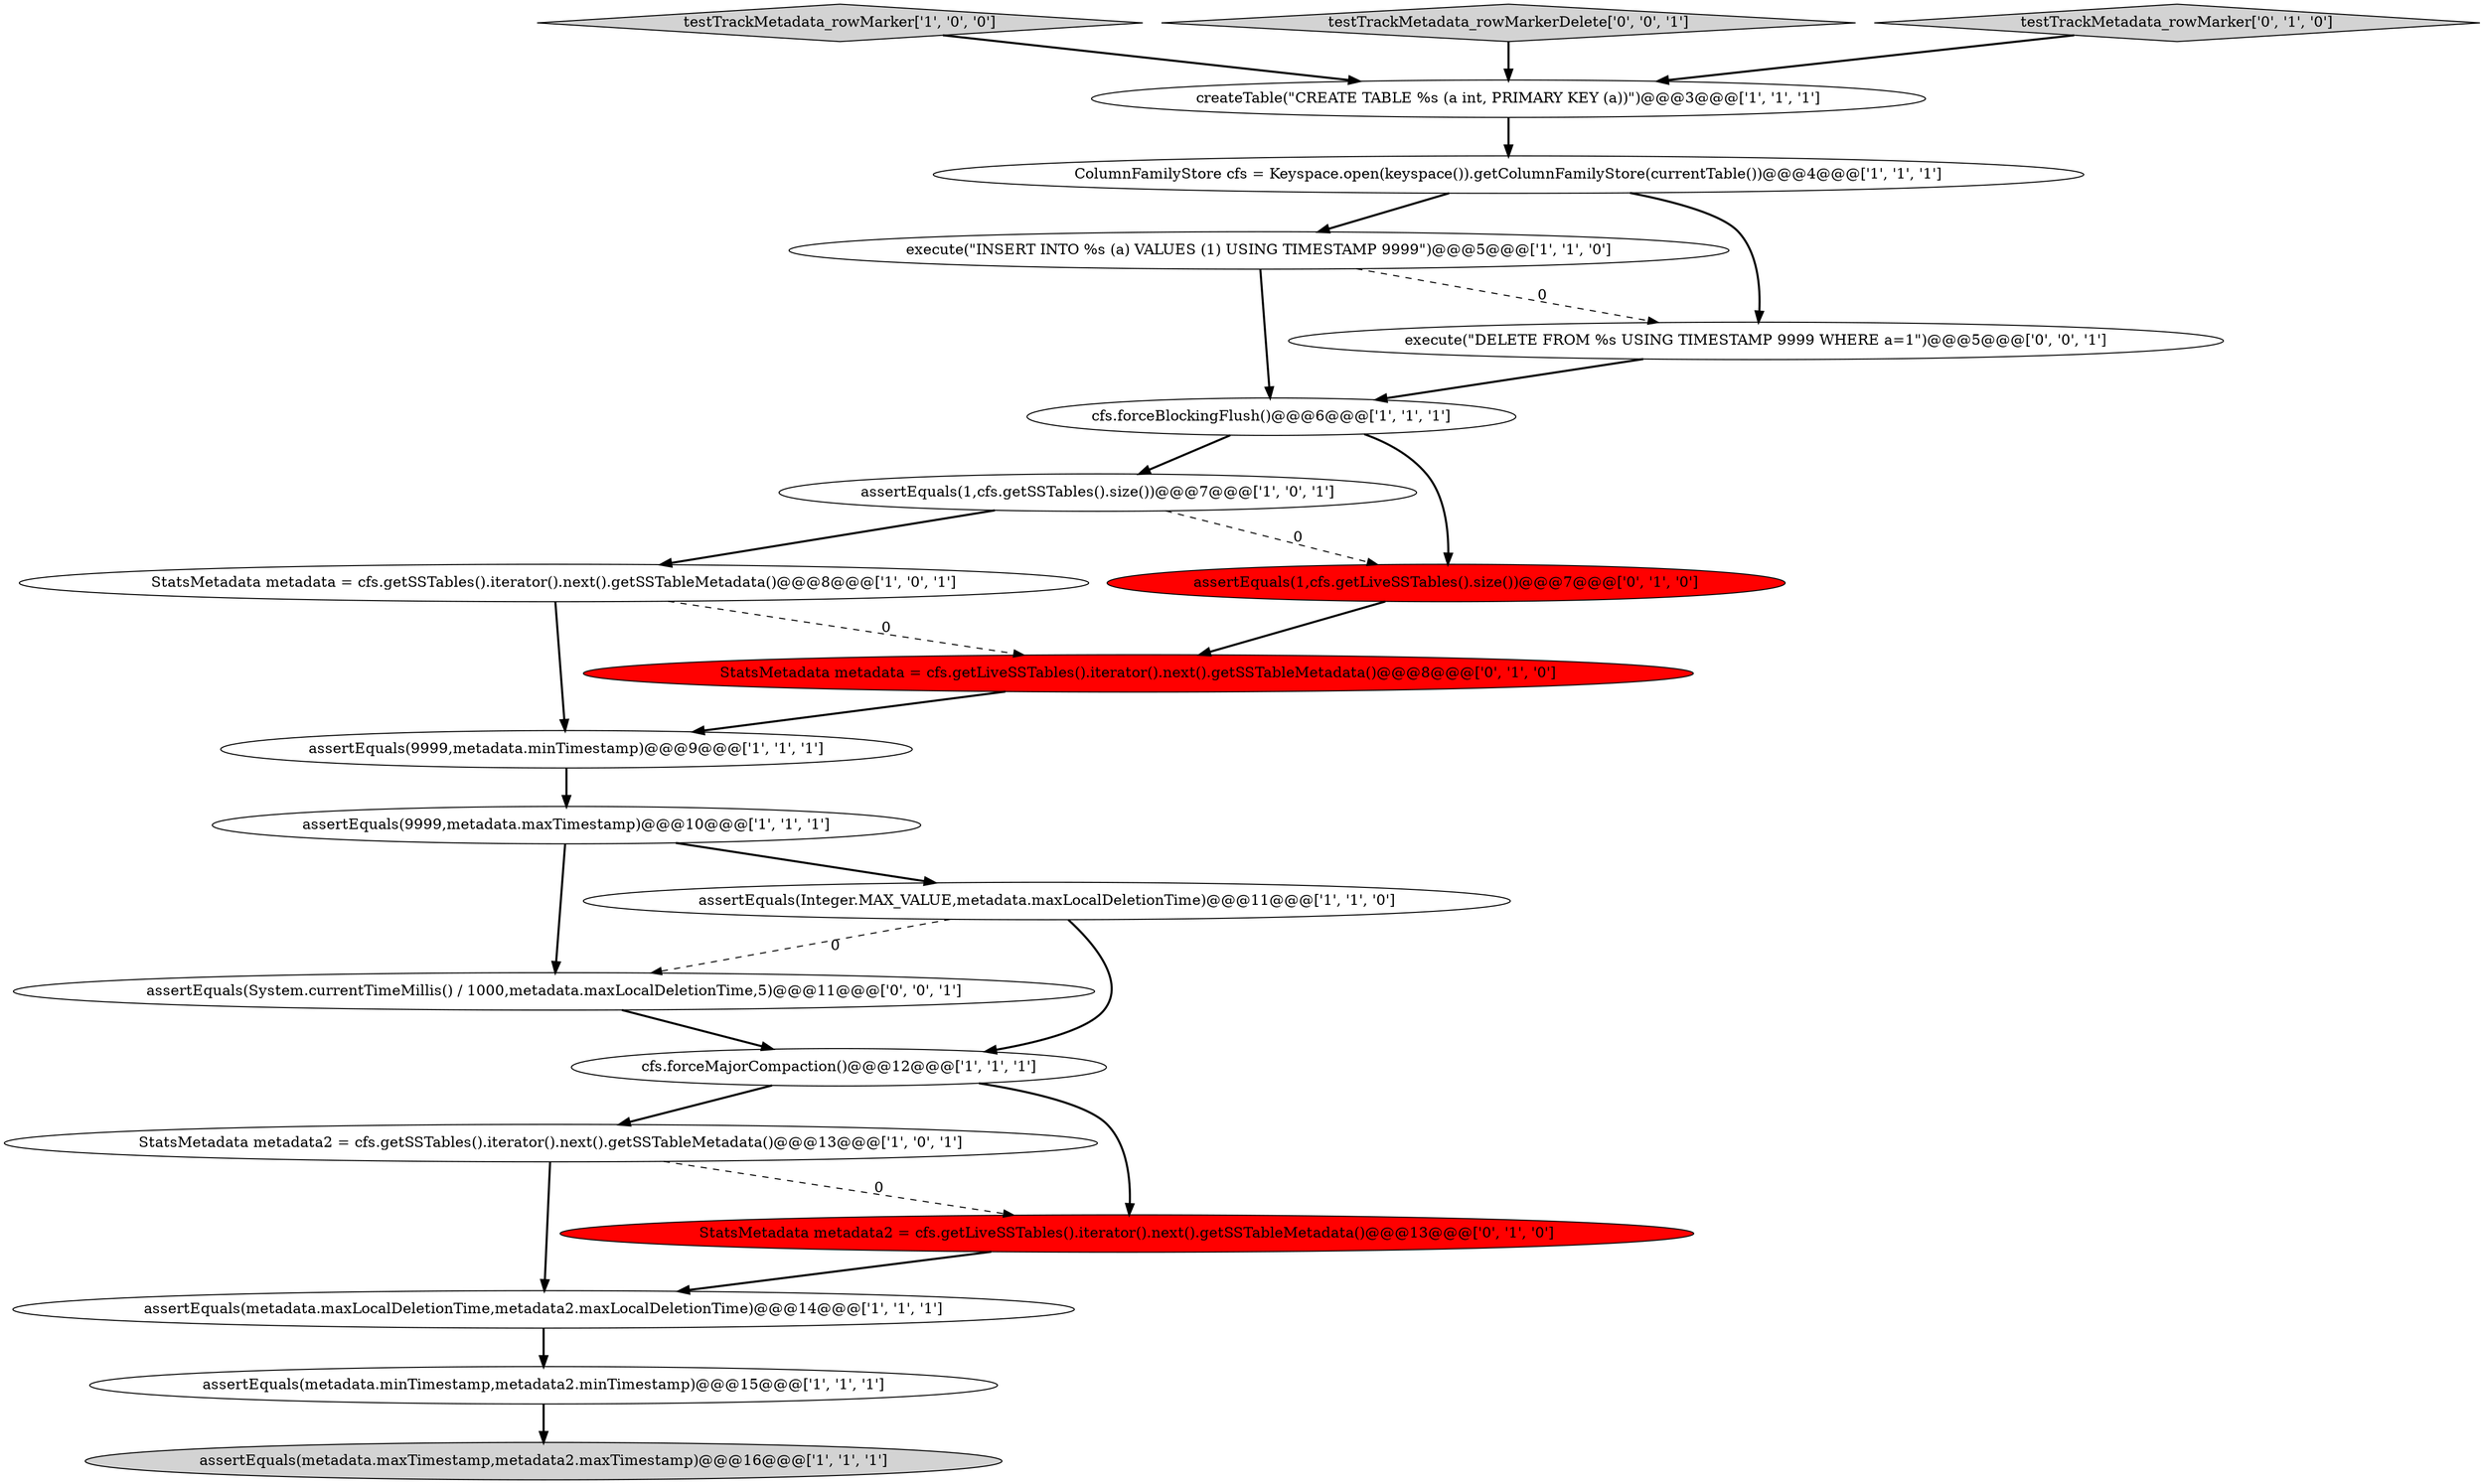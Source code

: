 digraph {
2 [style = filled, label = "assertEquals(metadata.minTimestamp,metadata2.minTimestamp)@@@15@@@['1', '1', '1']", fillcolor = white, shape = ellipse image = "AAA0AAABBB1BBB"];
9 [style = filled, label = "assertEquals(9999,metadata.maxTimestamp)@@@10@@@['1', '1', '1']", fillcolor = white, shape = ellipse image = "AAA0AAABBB1BBB"];
5 [style = filled, label = "assertEquals(1,cfs.getSSTables().size())@@@7@@@['1', '0', '1']", fillcolor = white, shape = ellipse image = "AAA0AAABBB1BBB"];
17 [style = filled, label = "assertEquals(1,cfs.getLiveSSTables().size())@@@7@@@['0', '1', '0']", fillcolor = red, shape = ellipse image = "AAA1AAABBB2BBB"];
1 [style = filled, label = "assertEquals(metadata.maxLocalDeletionTime,metadata2.maxLocalDeletionTime)@@@14@@@['1', '1', '1']", fillcolor = white, shape = ellipse image = "AAA0AAABBB1BBB"];
6 [style = filled, label = "execute(\"INSERT INTO %s (a) VALUES (1) USING TIMESTAMP 9999\")@@@5@@@['1', '1', '0']", fillcolor = white, shape = ellipse image = "AAA0AAABBB1BBB"];
11 [style = filled, label = "cfs.forceBlockingFlush()@@@6@@@['1', '1', '1']", fillcolor = white, shape = ellipse image = "AAA0AAABBB1BBB"];
20 [style = filled, label = "assertEquals(System.currentTimeMillis() / 1000,metadata.maxLocalDeletionTime,5)@@@11@@@['0', '0', '1']", fillcolor = white, shape = ellipse image = "AAA0AAABBB3BBB"];
16 [style = filled, label = "StatsMetadata metadata = cfs.getLiveSSTables().iterator().next().getSSTableMetadata()@@@8@@@['0', '1', '0']", fillcolor = red, shape = ellipse image = "AAA1AAABBB2BBB"];
0 [style = filled, label = "testTrackMetadata_rowMarker['1', '0', '0']", fillcolor = lightgray, shape = diamond image = "AAA0AAABBB1BBB"];
19 [style = filled, label = "testTrackMetadata_rowMarkerDelete['0', '0', '1']", fillcolor = lightgray, shape = diamond image = "AAA0AAABBB3BBB"];
10 [style = filled, label = "assertEquals(metadata.maxTimestamp,metadata2.maxTimestamp)@@@16@@@['1', '1', '1']", fillcolor = lightgray, shape = ellipse image = "AAA0AAABBB1BBB"];
12 [style = filled, label = "StatsMetadata metadata = cfs.getSSTables().iterator().next().getSSTableMetadata()@@@8@@@['1', '0', '1']", fillcolor = white, shape = ellipse image = "AAA0AAABBB1BBB"];
7 [style = filled, label = "ColumnFamilyStore cfs = Keyspace.open(keyspace()).getColumnFamilyStore(currentTable())@@@4@@@['1', '1', '1']", fillcolor = white, shape = ellipse image = "AAA0AAABBB1BBB"];
15 [style = filled, label = "testTrackMetadata_rowMarker['0', '1', '0']", fillcolor = lightgray, shape = diamond image = "AAA0AAABBB2BBB"];
14 [style = filled, label = "assertEquals(Integer.MAX_VALUE,metadata.maxLocalDeletionTime)@@@11@@@['1', '1', '0']", fillcolor = white, shape = ellipse image = "AAA0AAABBB1BBB"];
13 [style = filled, label = "assertEquals(9999,metadata.minTimestamp)@@@9@@@['1', '1', '1']", fillcolor = white, shape = ellipse image = "AAA0AAABBB1BBB"];
21 [style = filled, label = "execute(\"DELETE FROM %s USING TIMESTAMP 9999 WHERE a=1\")@@@5@@@['0', '0', '1']", fillcolor = white, shape = ellipse image = "AAA0AAABBB3BBB"];
4 [style = filled, label = "StatsMetadata metadata2 = cfs.getSSTables().iterator().next().getSSTableMetadata()@@@13@@@['1', '0', '1']", fillcolor = white, shape = ellipse image = "AAA0AAABBB1BBB"];
8 [style = filled, label = "createTable(\"CREATE TABLE %s (a int, PRIMARY KEY (a))\")@@@3@@@['1', '1', '1']", fillcolor = white, shape = ellipse image = "AAA0AAABBB1BBB"];
18 [style = filled, label = "StatsMetadata metadata2 = cfs.getLiveSSTables().iterator().next().getSSTableMetadata()@@@13@@@['0', '1', '0']", fillcolor = red, shape = ellipse image = "AAA1AAABBB2BBB"];
3 [style = filled, label = "cfs.forceMajorCompaction()@@@12@@@['1', '1', '1']", fillcolor = white, shape = ellipse image = "AAA0AAABBB1BBB"];
14->3 [style = bold, label=""];
4->18 [style = dashed, label="0"];
6->21 [style = dashed, label="0"];
16->13 [style = bold, label=""];
12->16 [style = dashed, label="0"];
14->20 [style = dashed, label="0"];
9->20 [style = bold, label=""];
20->3 [style = bold, label=""];
2->10 [style = bold, label=""];
3->4 [style = bold, label=""];
19->8 [style = bold, label=""];
8->7 [style = bold, label=""];
3->18 [style = bold, label=""];
12->13 [style = bold, label=""];
11->5 [style = bold, label=""];
5->17 [style = dashed, label="0"];
18->1 [style = bold, label=""];
5->12 [style = bold, label=""];
21->11 [style = bold, label=""];
6->11 [style = bold, label=""];
7->6 [style = bold, label=""];
0->8 [style = bold, label=""];
9->14 [style = bold, label=""];
7->21 [style = bold, label=""];
11->17 [style = bold, label=""];
4->1 [style = bold, label=""];
1->2 [style = bold, label=""];
13->9 [style = bold, label=""];
15->8 [style = bold, label=""];
17->16 [style = bold, label=""];
}
